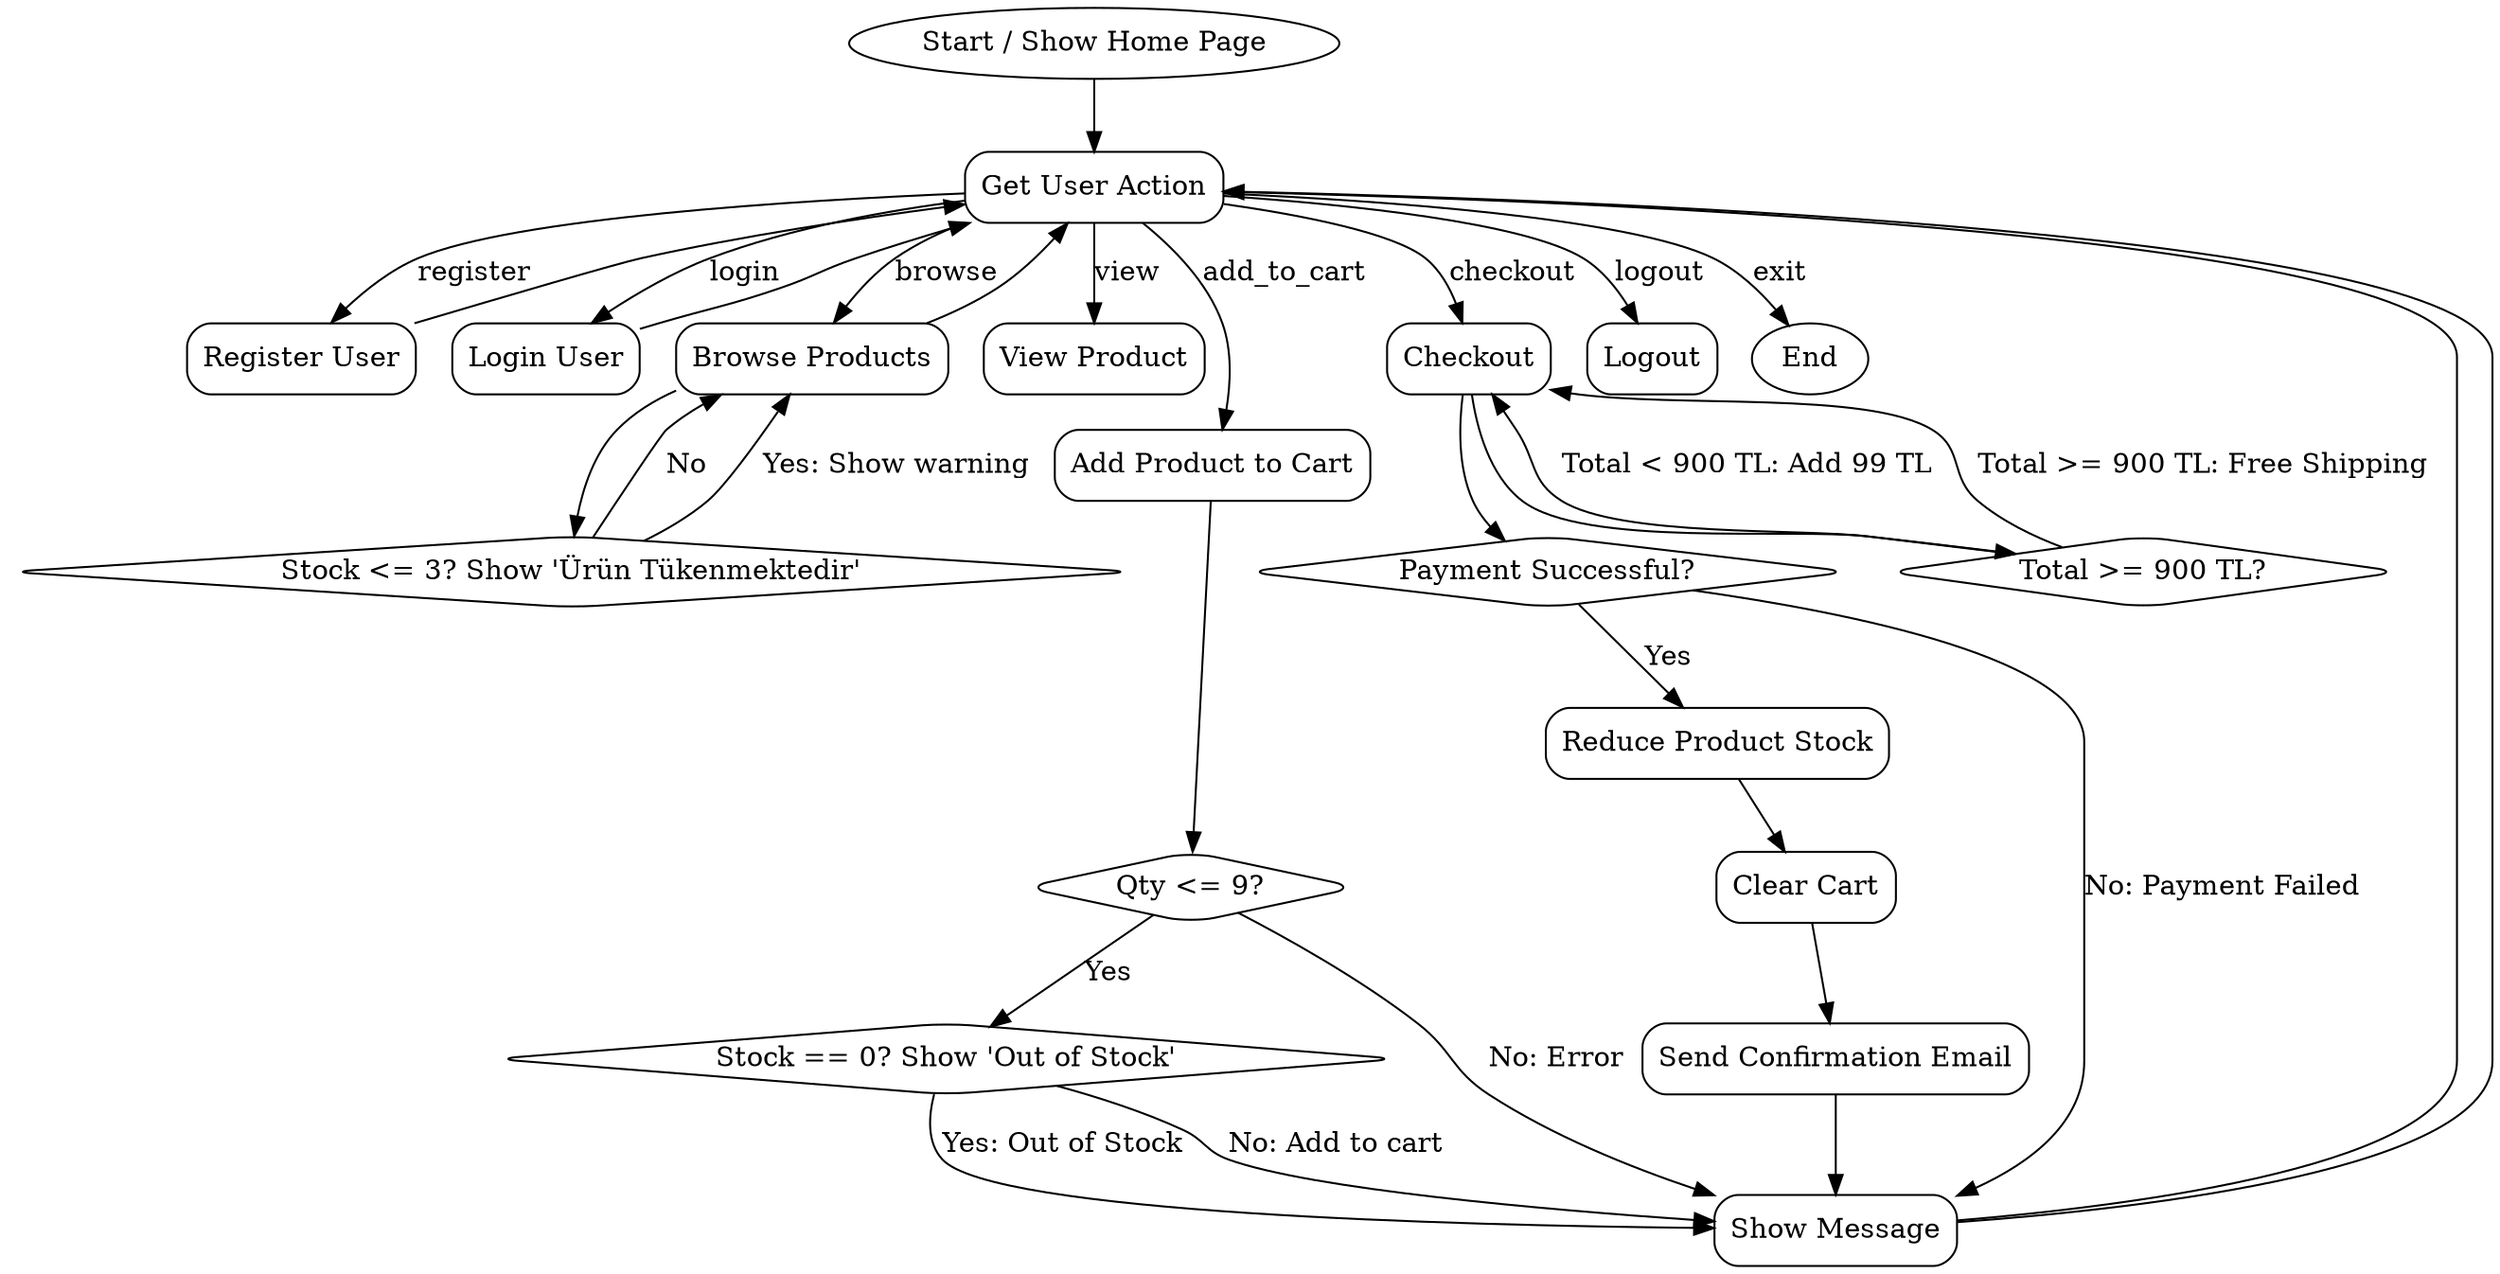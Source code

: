 digraph OnlineShop {
    rankdir=TB;
    node [shape=box, style=rounded];

    Start [label="Start / Show Home Page", shape=oval];
    Action [label="Get User Action"];
    Register [label="Register User"];
    Login [label="Login User"];
    Browse [label="Browse Products"];
    View [label="View Product"];
    AddToCart [label="Add Product to Cart"];
    Checkout [label="Checkout"];
    Logout [label="Logout"];
    End [label="End", shape=oval];

    StockCheckLow [label="Stock <= 3? Show 'Ürün Tükenmektedir'", shape=diamond];
    StockCheckZero [label="Stock == 0? Show 'Out of Stock'", shape=diamond];
    MaxQtyCheck [label="Qty <= 9?", shape=diamond];
    PaymentCheck [label="Payment Successful?", shape=diamond];
    ShippingCostCheck [label="Total >= 900 TL?", shape=diamond];

    ReduceStock [label="Reduce Product Stock"];
    ClearCart [label="Clear Cart"];
    SendEmail [label="Send Confirmation Email"];
    ShowMessage [label="Show Message"];

    // Flow
    Start -> Action;
    Action -> Register [label="register"];
    Action -> Login [label="login"];
    Action -> Browse [label="browse"];
    Action -> View [label="view"];
    Action -> AddToCart [label="add_to_cart"];
    Action -> Checkout [label="checkout"];
    Action -> Logout [label="logout"];
    Action -> End [label="exit"];

    Register -> Action;
    Login -> Action;

    Browse -> StockCheckLow;
    StockCheckLow -> Browse [label="No"];
    StockCheckLow -> Browse [label="Yes: Show warning"];
    Browse -> Action;

    AddToCart -> MaxQtyCheck;
    MaxQtyCheck -> ShowMessage [label="No: Error"];
    MaxQtyCheck -> StockCheckZero [label="Yes"];
    StockCheckZero -> ShowMessage [label="Yes: Out of Stock"];
    StockCheckZero -> ShowMessage [label="No: Add to cart"];

    ShowMessage -> Action;

    Checkout -> ShippingCostCheck;
    ShippingCostCheck -> Checkout [label="Total < 900 TL: Add 99 TL"];
    ShippingCostCheck -> Checkout [label="Total >= 900 TL: Free Shipping"];
    Checkout -> PaymentCheck;
    PaymentCheck -> ReduceStock [label="Yes"];
    PaymentCheck -> ShowMessage [label="No: Payment Failed"];
    ReduceStock -> ClearCart -> SendEmail -> ShowMessage -> Action;
}
